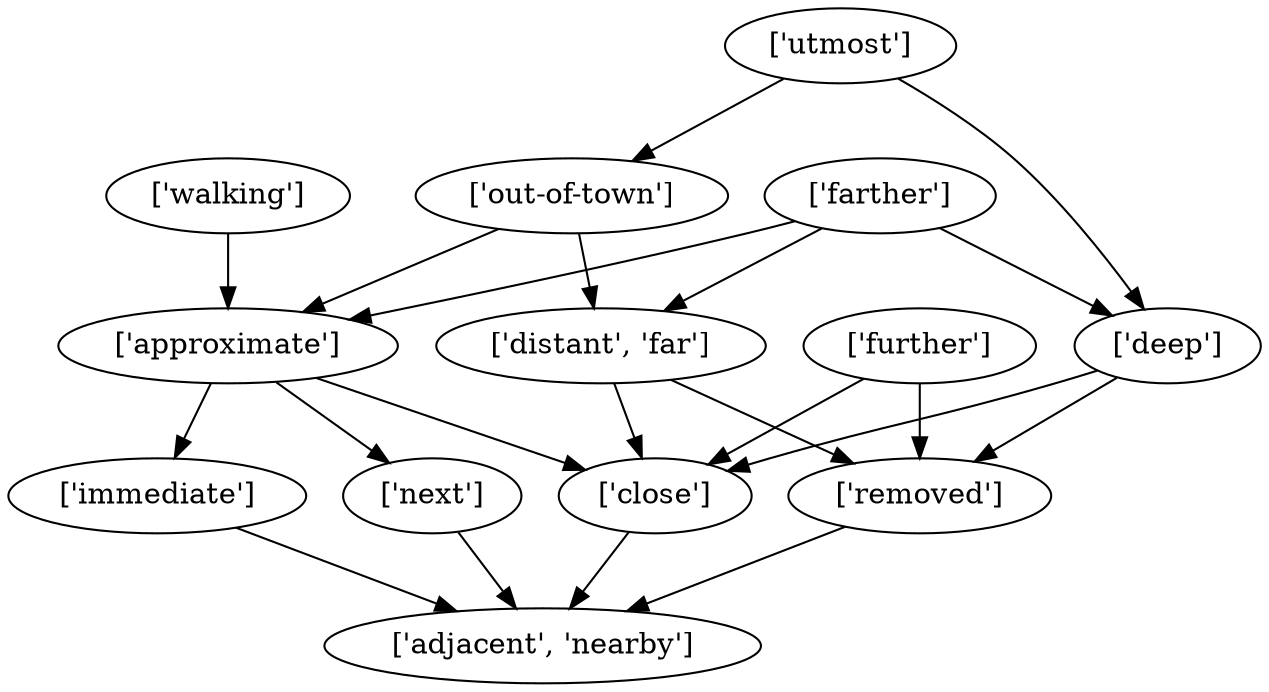 strict digraph  {
	"['distant', 'far']" -> "['removed']";
	"['distant', 'far']" -> "['close']";
	"['removed']" -> "['adjacent', 'nearby']";
	"['close']" -> "['adjacent', 'nearby']";
	"['out-of-town']" -> "['distant', 'far']";
	"['out-of-town']" -> "['approximate']";
	"['approximate']" -> "['close']";
	"['approximate']" -> "['immediate']";
	"['approximate']" -> "['next']";
	"['walking']" -> "['approximate']";
	"['farther']" -> "['distant', 'far']";
	"['farther']" -> "['approximate']";
	"['farther']" -> "['deep']";
	"['deep']" -> "['removed']";
	"['deep']" -> "['close']";
	"['immediate']" -> "['adjacent', 'nearby']";
	"['next']" -> "['adjacent', 'nearby']";
	"['utmost']" -> "['out-of-town']";
	"['utmost']" -> "['deep']";
	"['further']" -> "['removed']";
	"['further']" -> "['close']";
}
